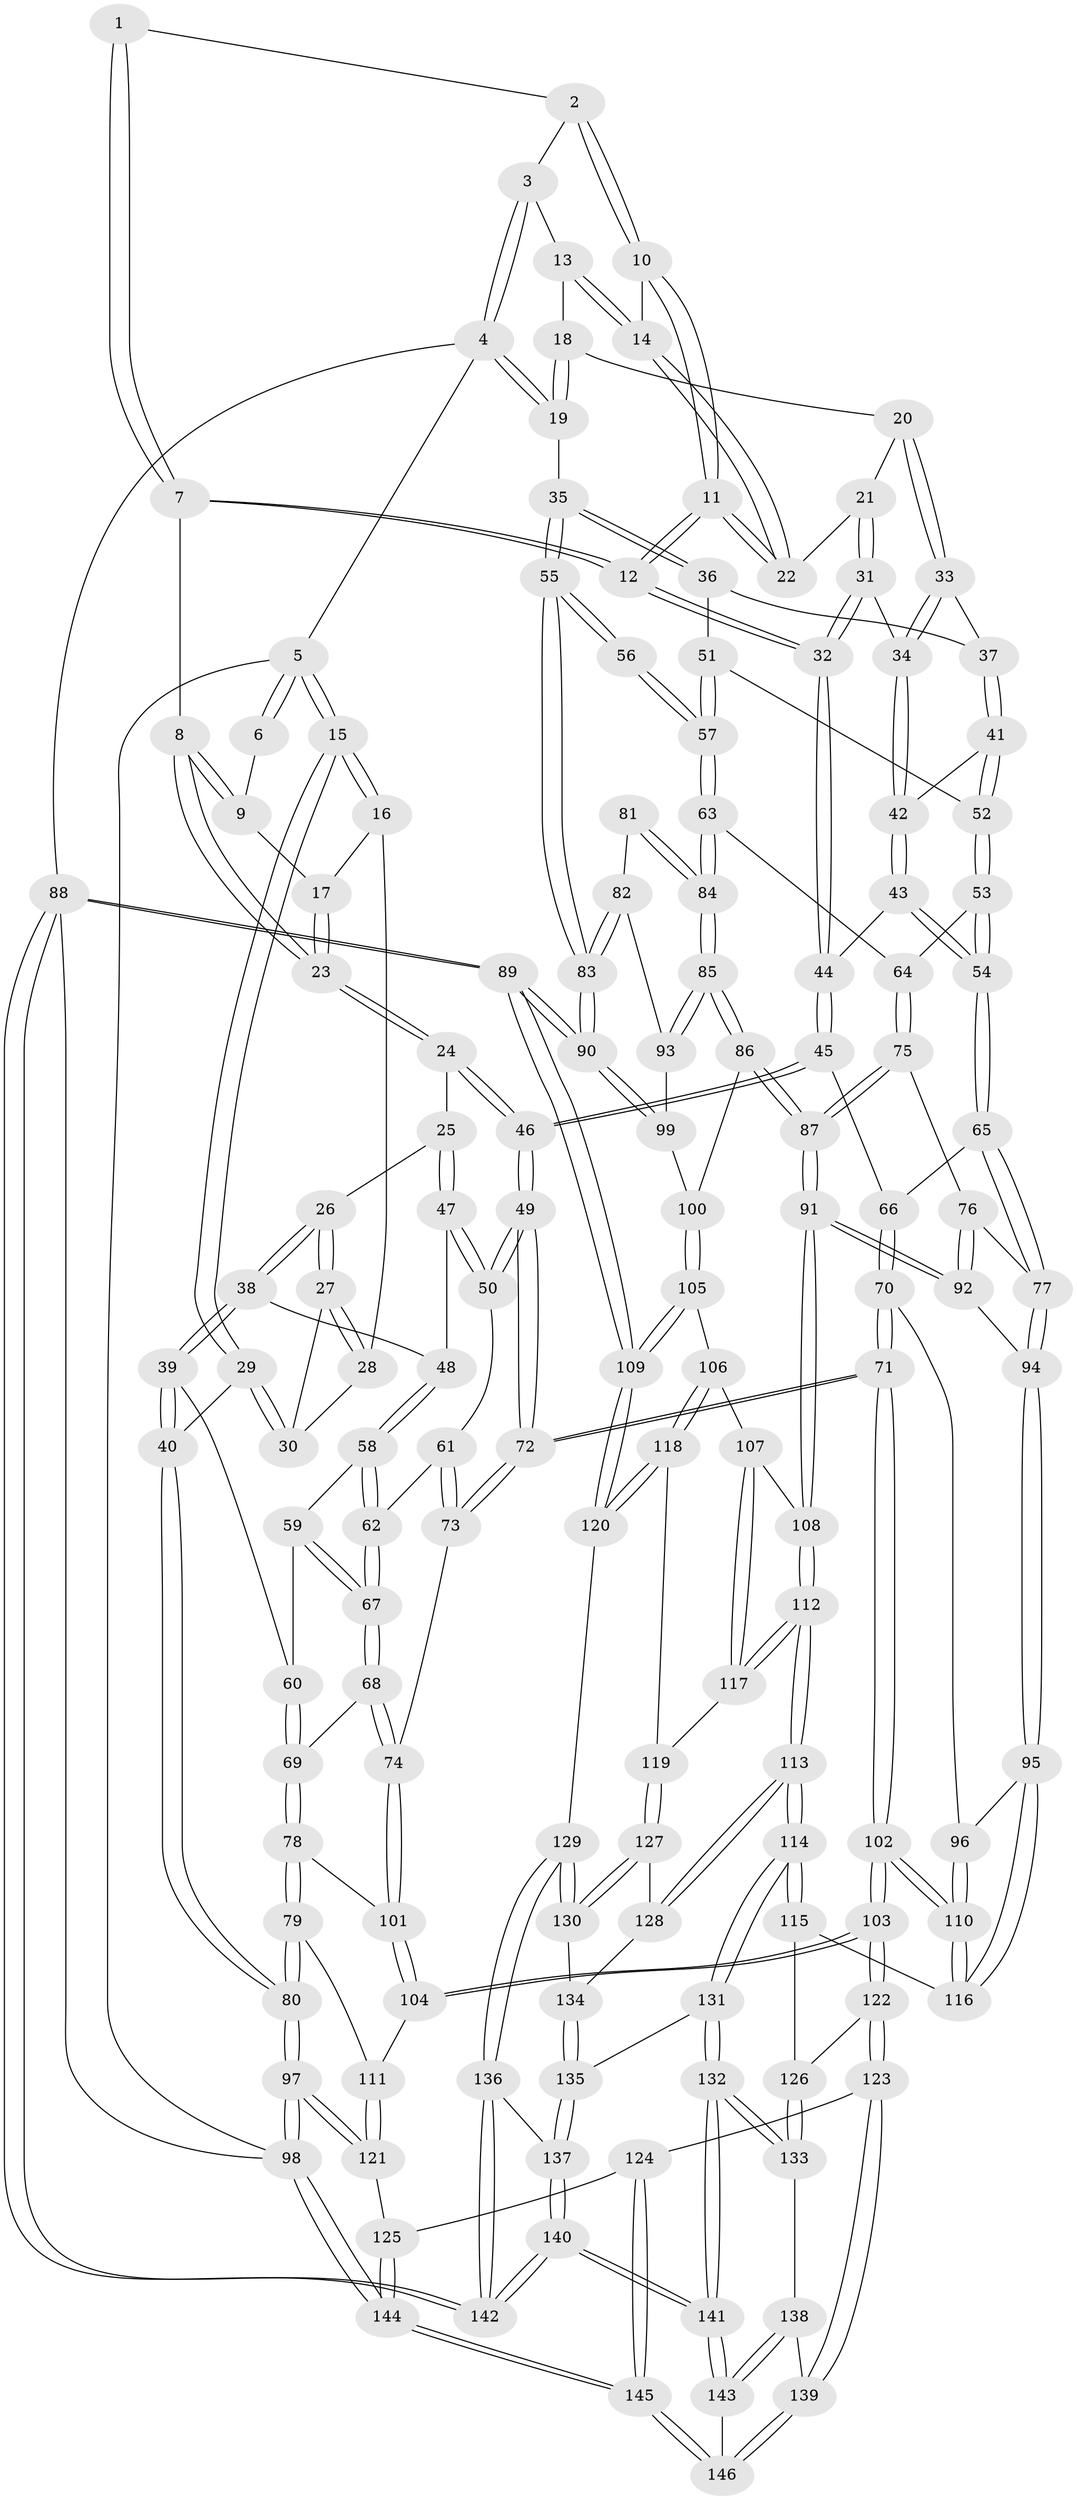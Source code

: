 // Generated by graph-tools (version 1.1) at 2025/00/03/09/25 05:00:23]
// undirected, 146 vertices, 362 edges
graph export_dot {
graph [start="1"]
  node [color=gray90,style=filled];
  1 [pos="+0.46041757923857246+0"];
  2 [pos="+0.512585565160048+0"];
  3 [pos="+0.63128667762563+0"];
  4 [pos="+1+0"];
  5 [pos="+0+0"];
  6 [pos="+0.2669606123748057+0"];
  7 [pos="+0.35694730691397414+0.1891988514305071"];
  8 [pos="+0.3060539872585469+0.18643001908203202"];
  9 [pos="+0.24951586535022793+0"];
  10 [pos="+0.5106705593018823+0.09067391878233601"];
  11 [pos="+0.49606893043181993+0.13521993583772596"];
  12 [pos="+0.4393235904170629+0.2152971502581352"];
  13 [pos="+0.6756013696441329+0.0022553393838399475"];
  14 [pos="+0.6593177540563648+0.04810942037292601"];
  15 [pos="+0+0"];
  16 [pos="+0.1341977710105259+0.05423780914526534"];
  17 [pos="+0.1401814750154636+0.05369231097182102"];
  18 [pos="+0.7604191553645462+0.05482768493558854"];
  19 [pos="+1+0"];
  20 [pos="+0.7428856074213166+0.16363961669245244"];
  21 [pos="+0.6665205569915098+0.13013306564568816"];
  22 [pos="+0.6612581379937745+0.12118056227726115"];
  23 [pos="+0.27779754906971477+0.19961312423573468"];
  24 [pos="+0.2642754628704119+0.21055987034435947"];
  25 [pos="+0.22741807183234622+0.2360117409482512"];
  26 [pos="+0.12037184285748179+0.2120179456582703"];
  27 [pos="+0.09903165336702151+0.17444107928465197"];
  28 [pos="+0.1184101930444886+0.07342300252147548"];
  29 [pos="+0+0"];
  30 [pos="+0.013705353610754603+0.09778177591036737"];
  31 [pos="+0.6046897925102764+0.24119106594719028"];
  32 [pos="+0.4775129169233618+0.2668202552693823"];
  33 [pos="+0.7599697820004293+0.18323612268764936"];
  34 [pos="+0.6745235994808427+0.263397855210813"];
  35 [pos="+1+0.06613481546302831"];
  36 [pos="+0.9586448026280728+0.19779158155378437"];
  37 [pos="+0.8066368820406412+0.1960996234418463"];
  38 [pos="+0+0.29147334377764883"];
  39 [pos="+0+0.3179376274623941"];
  40 [pos="+0+0.3188480985773289"];
  41 [pos="+0.7267364717460922+0.3449797152608071"];
  42 [pos="+0.7071652932175043+0.33170590026250457"];
  43 [pos="+0.5850435460846132+0.3725848983646446"];
  44 [pos="+0.4799474558002705+0.2849195994534894"];
  45 [pos="+0.44985884588955194+0.3649119306669494"];
  46 [pos="+0.36496408320373463+0.458501038416212"];
  47 [pos="+0.20622261204477713+0.32322091614518483"];
  48 [pos="+0.15872925590368211+0.36081490590035"];
  49 [pos="+0.35932076246684114+0.4664449278470211"];
  50 [pos="+0.2541653275092461+0.4058292246605445"];
  51 [pos="+0.8330873094192022+0.35175026070053583"];
  52 [pos="+0.7411915398281422+0.36391553734858456"];
  53 [pos="+0.723001348896941+0.43329916859039874"];
  54 [pos="+0.626092920447018+0.47667133420372315"];
  55 [pos="+1+0.1395891215278029"];
  56 [pos="+0.9571200307167417+0.4110228778391971"];
  57 [pos="+0.8723379332448207+0.4638880109125667"];
  58 [pos="+0.15170484330119455+0.3708631537193802"];
  59 [pos="+0.13578470458320294+0.3849626166440415"];
  60 [pos="+0.08093717705262314+0.42289610499591157"];
  61 [pos="+0.20755278699446061+0.4776343462887224"];
  62 [pos="+0.1835007661569545+0.48014839947120047"];
  63 [pos="+0.8716120194304177+0.46622552439255255"];
  64 [pos="+0.757062278196657+0.46592237943579606"];
  65 [pos="+0.6167529646710602+0.49762098041535774"];
  66 [pos="+0.5119096277671459+0.4678568651717444"];
  67 [pos="+0.15602556930424955+0.4969912475735707"];
  68 [pos="+0.10041574464154221+0.5453151292810936"];
  69 [pos="+0.08993610848408265+0.5485823148642317"];
  70 [pos="+0.4392444918385763+0.5676202699439888"];
  71 [pos="+0.3687388162627745+0.5565802120669716"];
  72 [pos="+0.35977912177930077+0.5476875530678291"];
  73 [pos="+0.27901691991115546+0.5651448132767732"];
  74 [pos="+0.2687679686225422+0.5718807196518498"];
  75 [pos="+0.7589172109905881+0.5178135043250033"];
  76 [pos="+0.7375509769933861+0.5378531037739993"];
  77 [pos="+0.6167375870920845+0.5094011685264267"];
  78 [pos="+0.06323897052122897+0.5788169276304336"];
  79 [pos="+0.020842944556877376+0.6101669110298178"];
  80 [pos="+0+0.637341803972272"];
  81 [pos="+0.9672736977592495+0.5056139792884615"];
  82 [pos="+1+0.5107328157419189"];
  83 [pos="+1+0.48610870735348266"];
  84 [pos="+0.8855091591668212+0.521297403567636"];
  85 [pos="+0.8777921328941614+0.5589086777700668"];
  86 [pos="+0.8751598920005036+0.5627789516109309"];
  87 [pos="+0.8489046348206696+0.5858735119645111"];
  88 [pos="+1+1"];
  89 [pos="+1+0.7746878628736859"];
  90 [pos="+1+0.701066121110982"];
  91 [pos="+0.8106728934459289+0.6589526826103159"];
  92 [pos="+0.7250295744096377+0.6108444098547873"];
  93 [pos="+0.9493661958743455+0.5750991439894642"];
  94 [pos="+0.5967639217311715+0.6049717714236791"];
  95 [pos="+0.5762472409757884+0.629109715831456"];
  96 [pos="+0.4890587700132694+0.5932814065565863"];
  97 [pos="+0+1"];
  98 [pos="+0+1"];
  99 [pos="+0.9771175093455541+0.5971959773270832"];
  100 [pos="+0.9435006193863325+0.6357676872770163"];
  101 [pos="+0.22834571830432676+0.6453270444595492"];
  102 [pos="+0.35867119514817175+0.7817124649015004"];
  103 [pos="+0.35603028712549567+0.7863220618644254"];
  104 [pos="+0.22600326122301342+0.6798011569801654"];
  105 [pos="+0.9740335204981222+0.709901955733708"];
  106 [pos="+0.8944484551376061+0.7096652399532186"];
  107 [pos="+0.8616955678701654+0.6982009395280517"];
  108 [pos="+0.8108379488580445+0.6603699129962047"];
  109 [pos="+1+0.7643122539272229"];
  110 [pos="+0.3873147362939881+0.7661609239262056"];
  111 [pos="+0.13986620349939527+0.7233702094169336"];
  112 [pos="+0.7266576730726245+0.7639633957280481"];
  113 [pos="+0.6767809430701682+0.7948242418822604"];
  114 [pos="+0.6702779117456235+0.7973837660096444"];
  115 [pos="+0.6037038915637388+0.7274156562083198"];
  116 [pos="+0.5767852026562885+0.6785692011265776"];
  117 [pos="+0.8422115092989303+0.8108258029516656"];
  118 [pos="+0.8957047900730247+0.7986979428559194"];
  119 [pos="+0.8439133689079069+0.8131536860100715"];
  120 [pos="+0.9363951562050861+0.8232256707369835"];
  121 [pos="+0.14638583544263298+0.8512384804667426"];
  122 [pos="+0.3542617597760862+0.8019026906508192"];
  123 [pos="+0.3344204097457737+0.846930407214963"];
  124 [pos="+0.2759904547451737+0.8650980039899214"];
  125 [pos="+0.22121710311991633+0.8698693817491862"];
  126 [pos="+0.49552331563920166+0.8225392584410888"];
  127 [pos="+0.8438440733769872+0.8337866373514309"];
  128 [pos="+0.7444013030968166+0.8273553405405343"];
  129 [pos="+0.8770773265892723+0.9036934970857197"];
  130 [pos="+0.8454042305385197+0.8719024237331524"];
  131 [pos="+0.6629831738691284+0.8338273621550749"];
  132 [pos="+0.6265649559760408+0.8876353883335115"];
  133 [pos="+0.5574010780447616+0.8942060913734745"];
  134 [pos="+0.8302518050308244+0.8722804333549821"];
  135 [pos="+0.754606167046532+0.9107412208507293"];
  136 [pos="+0.8964814062271952+0.97180644863915"];
  137 [pos="+0.7583952907089598+0.9210040946806054"];
  138 [pos="+0.5043834451522012+0.9280565972437881"];
  139 [pos="+0.3852674349614297+0.9226781212298129"];
  140 [pos="+0.6997081715196273+1"];
  141 [pos="+0.6791976093761544+1"];
  142 [pos="+1+1"];
  143 [pos="+0.5927481167871556+1"];
  144 [pos="+0.11173358553567055+1"];
  145 [pos="+0.23846916282055938+1"];
  146 [pos="+0.40139929376413824+1"];
  1 -- 2;
  1 -- 7;
  1 -- 7;
  2 -- 3;
  2 -- 10;
  2 -- 10;
  3 -- 4;
  3 -- 4;
  3 -- 13;
  4 -- 5;
  4 -- 19;
  4 -- 19;
  4 -- 88;
  5 -- 6;
  5 -- 6;
  5 -- 15;
  5 -- 15;
  5 -- 98;
  6 -- 9;
  7 -- 8;
  7 -- 12;
  7 -- 12;
  8 -- 9;
  8 -- 9;
  8 -- 23;
  8 -- 23;
  9 -- 17;
  10 -- 11;
  10 -- 11;
  10 -- 14;
  11 -- 12;
  11 -- 12;
  11 -- 22;
  11 -- 22;
  12 -- 32;
  12 -- 32;
  13 -- 14;
  13 -- 14;
  13 -- 18;
  14 -- 22;
  14 -- 22;
  15 -- 16;
  15 -- 16;
  15 -- 29;
  15 -- 29;
  16 -- 17;
  16 -- 28;
  17 -- 23;
  17 -- 23;
  18 -- 19;
  18 -- 19;
  18 -- 20;
  19 -- 35;
  20 -- 21;
  20 -- 33;
  20 -- 33;
  21 -- 22;
  21 -- 31;
  21 -- 31;
  23 -- 24;
  23 -- 24;
  24 -- 25;
  24 -- 46;
  24 -- 46;
  25 -- 26;
  25 -- 47;
  25 -- 47;
  26 -- 27;
  26 -- 27;
  26 -- 38;
  26 -- 38;
  27 -- 28;
  27 -- 28;
  27 -- 30;
  28 -- 30;
  29 -- 30;
  29 -- 30;
  29 -- 40;
  31 -- 32;
  31 -- 32;
  31 -- 34;
  32 -- 44;
  32 -- 44;
  33 -- 34;
  33 -- 34;
  33 -- 37;
  34 -- 42;
  34 -- 42;
  35 -- 36;
  35 -- 36;
  35 -- 55;
  35 -- 55;
  36 -- 37;
  36 -- 51;
  37 -- 41;
  37 -- 41;
  38 -- 39;
  38 -- 39;
  38 -- 48;
  39 -- 40;
  39 -- 40;
  39 -- 60;
  40 -- 80;
  40 -- 80;
  41 -- 42;
  41 -- 52;
  41 -- 52;
  42 -- 43;
  42 -- 43;
  43 -- 44;
  43 -- 54;
  43 -- 54;
  44 -- 45;
  44 -- 45;
  45 -- 46;
  45 -- 46;
  45 -- 66;
  46 -- 49;
  46 -- 49;
  47 -- 48;
  47 -- 50;
  47 -- 50;
  48 -- 58;
  48 -- 58;
  49 -- 50;
  49 -- 50;
  49 -- 72;
  49 -- 72;
  50 -- 61;
  51 -- 52;
  51 -- 57;
  51 -- 57;
  52 -- 53;
  52 -- 53;
  53 -- 54;
  53 -- 54;
  53 -- 64;
  54 -- 65;
  54 -- 65;
  55 -- 56;
  55 -- 56;
  55 -- 83;
  55 -- 83;
  56 -- 57;
  56 -- 57;
  57 -- 63;
  57 -- 63;
  58 -- 59;
  58 -- 62;
  58 -- 62;
  59 -- 60;
  59 -- 67;
  59 -- 67;
  60 -- 69;
  60 -- 69;
  61 -- 62;
  61 -- 73;
  61 -- 73;
  62 -- 67;
  62 -- 67;
  63 -- 64;
  63 -- 84;
  63 -- 84;
  64 -- 75;
  64 -- 75;
  65 -- 66;
  65 -- 77;
  65 -- 77;
  66 -- 70;
  66 -- 70;
  67 -- 68;
  67 -- 68;
  68 -- 69;
  68 -- 74;
  68 -- 74;
  69 -- 78;
  69 -- 78;
  70 -- 71;
  70 -- 71;
  70 -- 96;
  71 -- 72;
  71 -- 72;
  71 -- 102;
  71 -- 102;
  72 -- 73;
  72 -- 73;
  73 -- 74;
  74 -- 101;
  74 -- 101;
  75 -- 76;
  75 -- 87;
  75 -- 87;
  76 -- 77;
  76 -- 92;
  76 -- 92;
  77 -- 94;
  77 -- 94;
  78 -- 79;
  78 -- 79;
  78 -- 101;
  79 -- 80;
  79 -- 80;
  79 -- 111;
  80 -- 97;
  80 -- 97;
  81 -- 82;
  81 -- 84;
  81 -- 84;
  82 -- 83;
  82 -- 83;
  82 -- 93;
  83 -- 90;
  83 -- 90;
  84 -- 85;
  84 -- 85;
  85 -- 86;
  85 -- 86;
  85 -- 93;
  85 -- 93;
  86 -- 87;
  86 -- 87;
  86 -- 100;
  87 -- 91;
  87 -- 91;
  88 -- 89;
  88 -- 89;
  88 -- 142;
  88 -- 142;
  88 -- 98;
  89 -- 90;
  89 -- 90;
  89 -- 109;
  89 -- 109;
  90 -- 99;
  90 -- 99;
  91 -- 92;
  91 -- 92;
  91 -- 108;
  91 -- 108;
  92 -- 94;
  93 -- 99;
  94 -- 95;
  94 -- 95;
  95 -- 96;
  95 -- 116;
  95 -- 116;
  96 -- 110;
  96 -- 110;
  97 -- 98;
  97 -- 98;
  97 -- 121;
  97 -- 121;
  98 -- 144;
  98 -- 144;
  99 -- 100;
  100 -- 105;
  100 -- 105;
  101 -- 104;
  101 -- 104;
  102 -- 103;
  102 -- 103;
  102 -- 110;
  102 -- 110;
  103 -- 104;
  103 -- 104;
  103 -- 122;
  103 -- 122;
  104 -- 111;
  105 -- 106;
  105 -- 109;
  105 -- 109;
  106 -- 107;
  106 -- 118;
  106 -- 118;
  107 -- 108;
  107 -- 117;
  107 -- 117;
  108 -- 112;
  108 -- 112;
  109 -- 120;
  109 -- 120;
  110 -- 116;
  110 -- 116;
  111 -- 121;
  111 -- 121;
  112 -- 113;
  112 -- 113;
  112 -- 117;
  112 -- 117;
  113 -- 114;
  113 -- 114;
  113 -- 128;
  113 -- 128;
  114 -- 115;
  114 -- 115;
  114 -- 131;
  114 -- 131;
  115 -- 116;
  115 -- 126;
  117 -- 119;
  118 -- 119;
  118 -- 120;
  118 -- 120;
  119 -- 127;
  119 -- 127;
  120 -- 129;
  121 -- 125;
  122 -- 123;
  122 -- 123;
  122 -- 126;
  123 -- 124;
  123 -- 139;
  123 -- 139;
  124 -- 125;
  124 -- 145;
  124 -- 145;
  125 -- 144;
  125 -- 144;
  126 -- 133;
  126 -- 133;
  127 -- 128;
  127 -- 130;
  127 -- 130;
  128 -- 134;
  129 -- 130;
  129 -- 130;
  129 -- 136;
  129 -- 136;
  130 -- 134;
  131 -- 132;
  131 -- 132;
  131 -- 135;
  132 -- 133;
  132 -- 133;
  132 -- 141;
  132 -- 141;
  133 -- 138;
  134 -- 135;
  134 -- 135;
  135 -- 137;
  135 -- 137;
  136 -- 137;
  136 -- 142;
  136 -- 142;
  137 -- 140;
  137 -- 140;
  138 -- 139;
  138 -- 143;
  138 -- 143;
  139 -- 146;
  139 -- 146;
  140 -- 141;
  140 -- 141;
  140 -- 142;
  140 -- 142;
  141 -- 143;
  141 -- 143;
  143 -- 146;
  144 -- 145;
  144 -- 145;
  145 -- 146;
  145 -- 146;
}
